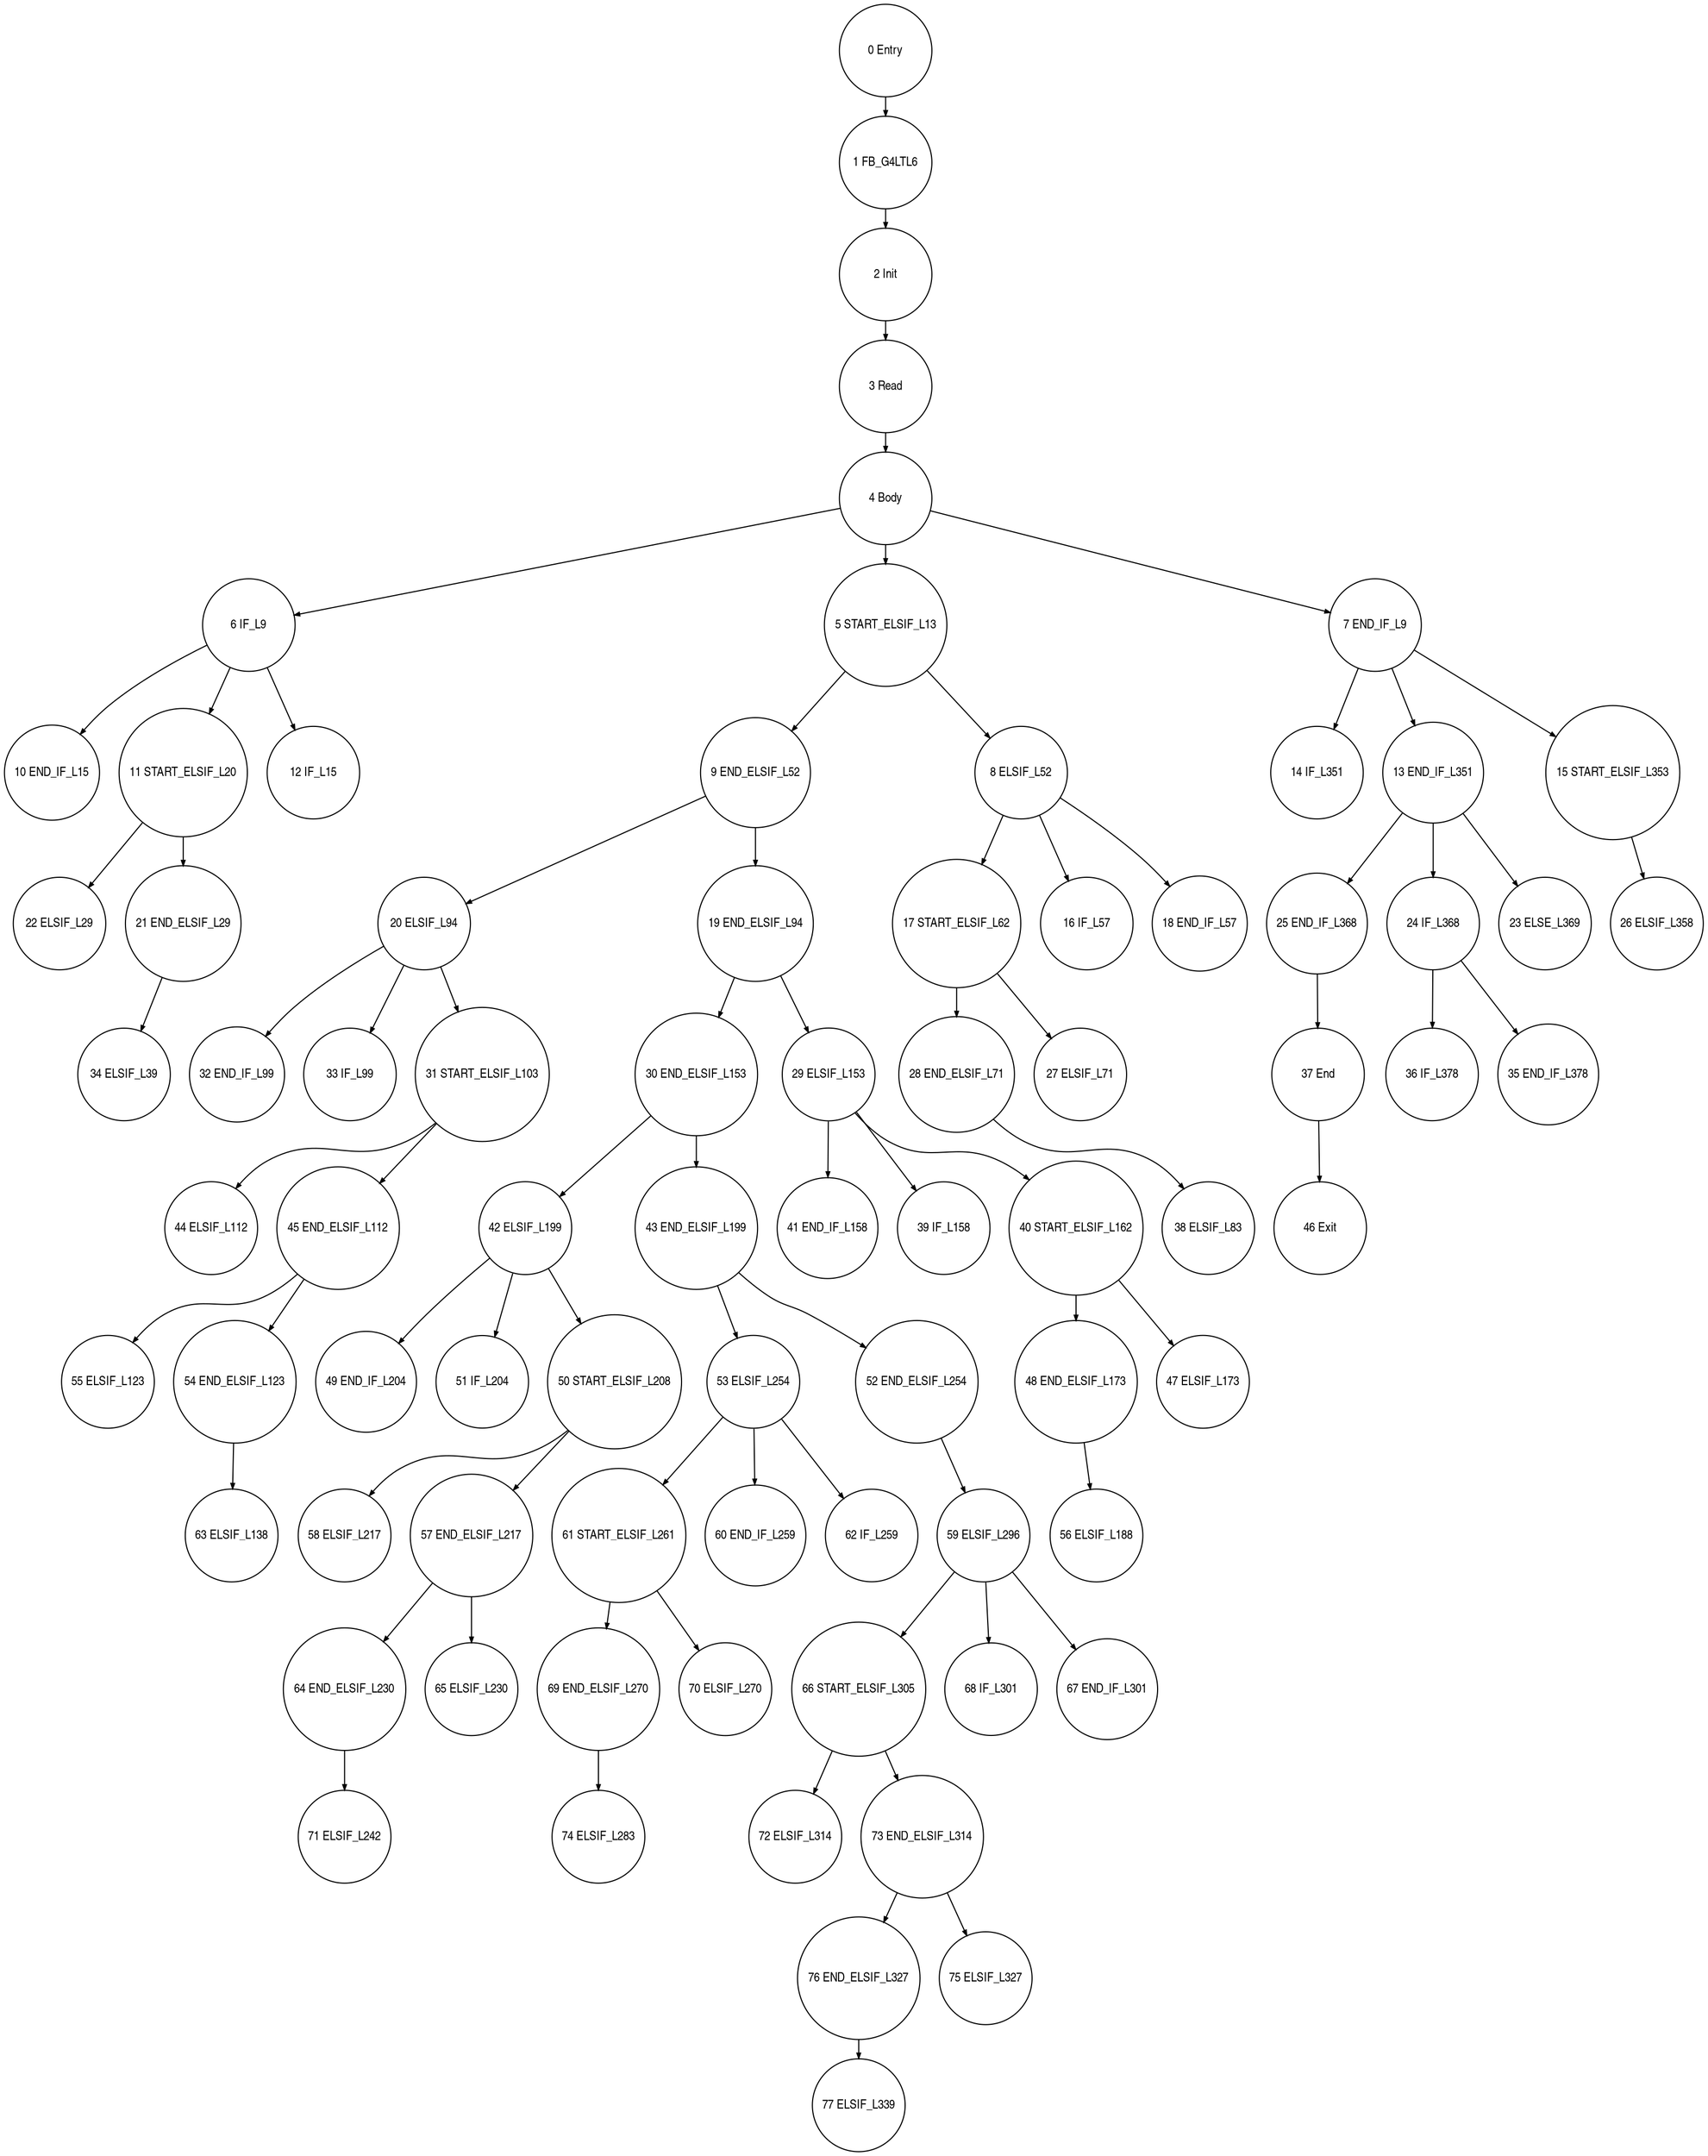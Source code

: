 digraph G {
  ranksep=.25;
  edge [arrowsize=.5]
  node [shape=circle, fontname="ArialNarrow",
        fontsize=12,  height=1.2];
  "72 ELSIF_L314"; "42 ELSIF_L199"; "69 END_ELSIF_L270"; "28 END_ELSIF_L71"; "36 IF_L378"; "10 END_IF_L15"; "64 END_ELSIF_L230"; "49 END_IF_L204"; "22 ELSIF_L29"; "25 END_IF_L368"; "41 END_IF_L158"; "39 IF_L158"; "65 ELSIF_L230"; "59 ELSIF_L296"; "63 ELSIF_L138"; "34 ELSIF_L39"; "71 ELSIF_L242"; "38 ELSIF_L83"; "35 END_IF_L378"; "70 ELSIF_L270"; "56 ELSIF_L188"; "11 START_ELSIF_L20"; "51 IF_L204"; "1 FB_G4LTL6"; "0 Entry"; "20 ELSIF_L94"; "9 END_ELSIF_L52"; "55 ELSIF_L123"; "17 START_ELSIF_L62"; "19 END_ELSIF_L94"; "53 ELSIF_L254"; "52 END_ELSIF_L254"; "76 END_ELSIF_L327"; "61 START_ELSIF_L261"; "4 Body"; "24 IF_L368"; "74 ELSIF_L283"; "6 IF_L9"; "43 END_ELSIF_L199"; "30 END_ELSIF_L153"; "14 IF_L351"; "73 END_ELSIF_L314"; "66 START_ELSIF_L305"; "68 IF_L301"; "26 ELSIF_L358"; "29 ELSIF_L153"; "60 END_IF_L259"; "32 END_IF_L99"; "46 Exit"; "8 ELSIF_L52"; "58 ELSIF_L217"; "33 IF_L99"; "48 END_ELSIF_L173"; "75 ELSIF_L327"; "12 IF_L15"; "77 ELSIF_L339"; "13 END_IF_L351"; "16 IF_L57"; "47 ELSIF_L173"; "5 START_ELSIF_L13"; "57 END_ELSIF_L217"; "37 End"; "44 ELSIF_L112"; "2 Init"; "45 END_ELSIF_L112"; "21 END_ELSIF_L29"; "15 START_ELSIF_L353"; "7 END_IF_L9"; "50 START_ELSIF_L208"; "18 END_IF_L57"; "23 ELSE_L369"; "54 END_ELSIF_L123"; "62 IF_L259"; "3 Read"; "31 START_ELSIF_L103"; "40 START_ELSIF_L162"; "67 END_IF_L301"; "27 ELSIF_L71"; 
  "21 END_ELSIF_L29" -> "34 ELSIF_L39";
  "40 START_ELSIF_L162" -> "47 ELSIF_L173";
  "40 START_ELSIF_L162" -> "48 END_ELSIF_L173";
  "52 END_ELSIF_L254" -> "59 ELSIF_L296";
  "48 END_ELSIF_L173" -> "56 ELSIF_L188";
  "42 ELSIF_L199" -> "49 END_IF_L204";
  "42 ELSIF_L199" -> "50 START_ELSIF_L208";
  "42 ELSIF_L199" -> "51 IF_L204";
  "29 ELSIF_L153" -> "39 IF_L158";
  "29 ELSIF_L153" -> "40 START_ELSIF_L162";
  "29 ELSIF_L153" -> "41 END_IF_L158";
  "3 Read" -> "4 Body";
  "76 END_ELSIF_L327" -> "77 ELSIF_L339";
  "2 Init" -> "3 Read";
  "54 END_ELSIF_L123" -> "63 ELSIF_L138";
  "13 END_IF_L351" -> "23 ELSE_L369";
  "13 END_IF_L351" -> "24 IF_L368";
  "13 END_IF_L351" -> "25 END_IF_L368";
  "50 START_ELSIF_L208" -> "57 END_ELSIF_L217";
  "50 START_ELSIF_L208" -> "58 ELSIF_L217";
  "57 END_ELSIF_L217" -> "64 END_ELSIF_L230";
  "57 END_ELSIF_L217" -> "65 ELSIF_L230";
  "24 IF_L368" -> "35 END_IF_L378";
  "24 IF_L368" -> "36 IF_L378";
  "9 END_ELSIF_L52" -> "19 END_ELSIF_L94";
  "9 END_ELSIF_L52" -> "20 ELSIF_L94";
  "19 END_ELSIF_L94" -> "29 ELSIF_L153";
  "19 END_ELSIF_L94" -> "30 END_ELSIF_L153";
  "37 End" -> "46 Exit";
  "7 END_IF_L9" -> "13 END_IF_L351";
  "7 END_IF_L9" -> "14 IF_L351";
  "7 END_IF_L9" -> "15 START_ELSIF_L353";
  "61 START_ELSIF_L261" -> "69 END_ELSIF_L270";
  "61 START_ELSIF_L261" -> "70 ELSIF_L270";
  "43 END_ELSIF_L199" -> "52 END_ELSIF_L254";
  "43 END_ELSIF_L199" -> "53 ELSIF_L254";
  "64 END_ELSIF_L230" -> "71 ELSIF_L242";
  "30 END_ELSIF_L153" -> "42 ELSIF_L199";
  "30 END_ELSIF_L153" -> "43 END_ELSIF_L199";
  "31 START_ELSIF_L103" -> "44 ELSIF_L112";
  "31 START_ELSIF_L103" -> "45 END_ELSIF_L112";
  "53 ELSIF_L254" -> "60 END_IF_L259";
  "53 ELSIF_L254" -> "61 START_ELSIF_L261";
  "53 ELSIF_L254" -> "62 IF_L259";
  "69 END_ELSIF_L270" -> "74 ELSIF_L283";
  "66 START_ELSIF_L305" -> "72 ELSIF_L314";
  "66 START_ELSIF_L305" -> "73 END_ELSIF_L314";
  "59 ELSIF_L296" -> "66 START_ELSIF_L305";
  "59 ELSIF_L296" -> "67 END_IF_L301";
  "59 ELSIF_L296" -> "68 IF_L301";
  "0 Entry" -> "1 FB_G4LTL6";
  "20 ELSIF_L94" -> "31 START_ELSIF_L103";
  "20 ELSIF_L94" -> "32 END_IF_L99";
  "20 ELSIF_L94" -> "33 IF_L99";
  "8 ELSIF_L52" -> "16 IF_L57";
  "8 ELSIF_L52" -> "17 START_ELSIF_L62";
  "8 ELSIF_L52" -> "18 END_IF_L57";
  "17 START_ELSIF_L62" -> "27 ELSIF_L71";
  "17 START_ELSIF_L62" -> "28 END_ELSIF_L71";
  "4 Body" -> "5 START_ELSIF_L13";
  "4 Body" -> "6 IF_L9";
  "4 Body" -> "7 END_IF_L9";
  "11 START_ELSIF_L20" -> "21 END_ELSIF_L29";
  "11 START_ELSIF_L20" -> "22 ELSIF_L29";
  "15 START_ELSIF_L353" -> "26 ELSIF_L358";
  "6 IF_L9" -> "10 END_IF_L15";
  "6 IF_L9" -> "11 START_ELSIF_L20";
  "6 IF_L9" -> "12 IF_L15";
  "5 START_ELSIF_L13" -> "8 ELSIF_L52";
  "5 START_ELSIF_L13" -> "9 END_ELSIF_L52";
  "73 END_ELSIF_L314" -> "75 ELSIF_L327";
  "73 END_ELSIF_L314" -> "76 END_ELSIF_L327";
  "28 END_ELSIF_L71" -> "38 ELSIF_L83";
  "45 END_ELSIF_L112" -> "54 END_ELSIF_L123";
  "45 END_ELSIF_L112" -> "55 ELSIF_L123";
  "1 FB_G4LTL6" -> "2 Init";
  "25 END_IF_L368" -> "37 End";
}
